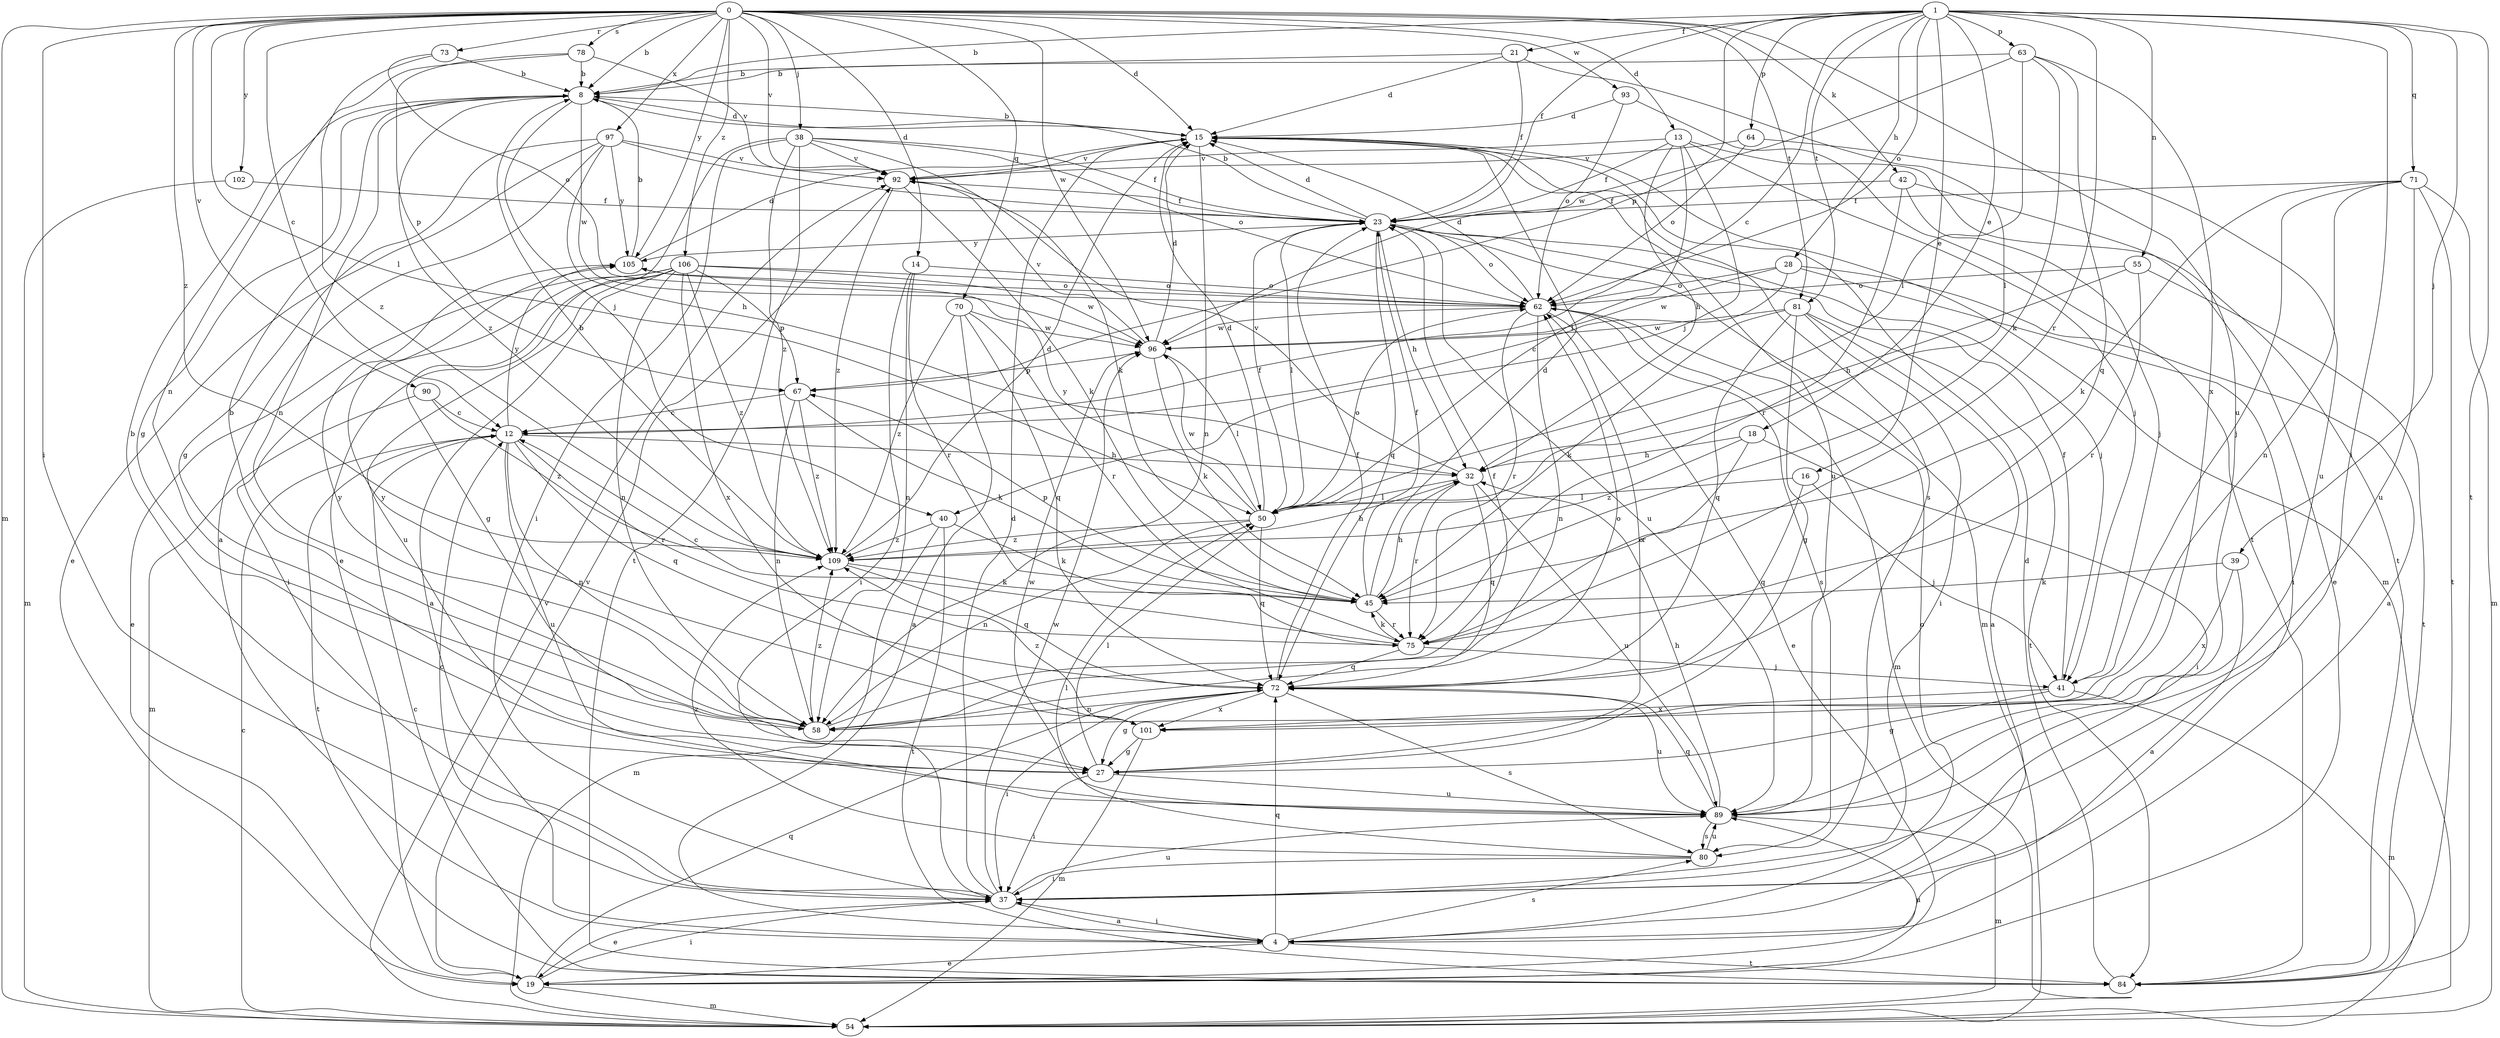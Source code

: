 strict digraph  {
0;
1;
4;
8;
12;
13;
14;
15;
16;
18;
19;
21;
23;
27;
28;
32;
37;
38;
39;
40;
41;
42;
45;
50;
54;
55;
58;
62;
63;
64;
67;
70;
71;
72;
73;
75;
78;
80;
81;
84;
89;
90;
92;
93;
96;
97;
101;
102;
105;
106;
109;
0 -> 8  [label=b];
0 -> 12  [label=c];
0 -> 13  [label=d];
0 -> 14  [label=d];
0 -> 15  [label=d];
0 -> 37  [label=i];
0 -> 38  [label=j];
0 -> 42  [label=k];
0 -> 50  [label=l];
0 -> 54  [label=m];
0 -> 70  [label=q];
0 -> 73  [label=r];
0 -> 78  [label=s];
0 -> 81  [label=t];
0 -> 89  [label=u];
0 -> 90  [label=v];
0 -> 92  [label=v];
0 -> 93  [label=w];
0 -> 96  [label=w];
0 -> 97  [label=x];
0 -> 102  [label=y];
0 -> 105  [label=y];
0 -> 106  [label=z];
0 -> 109  [label=z];
1 -> 8  [label=b];
1 -> 12  [label=c];
1 -> 16  [label=e];
1 -> 18  [label=e];
1 -> 21  [label=f];
1 -> 23  [label=f];
1 -> 28  [label=h];
1 -> 37  [label=i];
1 -> 39  [label=j];
1 -> 55  [label=n];
1 -> 62  [label=o];
1 -> 63  [label=p];
1 -> 64  [label=p];
1 -> 67  [label=p];
1 -> 71  [label=q];
1 -> 75  [label=r];
1 -> 81  [label=t];
1 -> 84  [label=t];
4 -> 19  [label=e];
4 -> 37  [label=i];
4 -> 62  [label=o];
4 -> 72  [label=q];
4 -> 80  [label=s];
4 -> 84  [label=t];
8 -> 15  [label=d];
8 -> 27  [label=g];
8 -> 40  [label=j];
8 -> 58  [label=n];
8 -> 96  [label=w];
8 -> 109  [label=z];
12 -> 32  [label=h];
12 -> 58  [label=n];
12 -> 72  [label=q];
12 -> 75  [label=r];
12 -> 84  [label=t];
12 -> 89  [label=u];
12 -> 105  [label=y];
13 -> 23  [label=f];
13 -> 32  [label=h];
13 -> 40  [label=j];
13 -> 41  [label=j];
13 -> 50  [label=l];
13 -> 84  [label=t];
13 -> 92  [label=v];
14 -> 37  [label=i];
14 -> 58  [label=n];
14 -> 62  [label=o];
14 -> 75  [label=r];
15 -> 8  [label=b];
15 -> 54  [label=m];
15 -> 58  [label=n];
15 -> 80  [label=s];
15 -> 89  [label=u];
15 -> 92  [label=v];
16 -> 41  [label=j];
16 -> 50  [label=l];
16 -> 72  [label=q];
18 -> 32  [label=h];
18 -> 37  [label=i];
18 -> 75  [label=r];
18 -> 109  [label=z];
19 -> 37  [label=i];
19 -> 54  [label=m];
19 -> 72  [label=q];
19 -> 89  [label=u];
19 -> 92  [label=v];
21 -> 8  [label=b];
21 -> 15  [label=d];
21 -> 23  [label=f];
21 -> 50  [label=l];
23 -> 8  [label=b];
23 -> 15  [label=d];
23 -> 32  [label=h];
23 -> 41  [label=j];
23 -> 50  [label=l];
23 -> 54  [label=m];
23 -> 62  [label=o];
23 -> 72  [label=q];
23 -> 89  [label=u];
23 -> 105  [label=y];
27 -> 8  [label=b];
27 -> 37  [label=i];
27 -> 50  [label=l];
27 -> 62  [label=o];
27 -> 89  [label=u];
28 -> 4  [label=a];
28 -> 12  [label=c];
28 -> 37  [label=i];
28 -> 62  [label=o];
28 -> 96  [label=w];
32 -> 50  [label=l];
32 -> 72  [label=q];
32 -> 75  [label=r];
32 -> 89  [label=u];
32 -> 92  [label=v];
37 -> 4  [label=a];
37 -> 12  [label=c];
37 -> 15  [label=d];
37 -> 19  [label=e];
37 -> 89  [label=u];
37 -> 96  [label=w];
38 -> 19  [label=e];
38 -> 23  [label=f];
38 -> 37  [label=i];
38 -> 45  [label=k];
38 -> 62  [label=o];
38 -> 84  [label=t];
38 -> 92  [label=v];
38 -> 109  [label=z];
39 -> 4  [label=a];
39 -> 45  [label=k];
39 -> 101  [label=x];
40 -> 45  [label=k];
40 -> 54  [label=m];
40 -> 84  [label=t];
40 -> 109  [label=z];
41 -> 23  [label=f];
41 -> 27  [label=g];
41 -> 54  [label=m];
41 -> 101  [label=x];
42 -> 19  [label=e];
42 -> 23  [label=f];
42 -> 41  [label=j];
42 -> 75  [label=r];
45 -> 15  [label=d];
45 -> 23  [label=f];
45 -> 32  [label=h];
45 -> 67  [label=p];
45 -> 75  [label=r];
50 -> 15  [label=d];
50 -> 23  [label=f];
50 -> 58  [label=n];
50 -> 62  [label=o];
50 -> 72  [label=q];
50 -> 96  [label=w];
50 -> 105  [label=y];
50 -> 109  [label=z];
54 -> 12  [label=c];
54 -> 92  [label=v];
55 -> 32  [label=h];
55 -> 62  [label=o];
55 -> 75  [label=r];
55 -> 84  [label=t];
58 -> 8  [label=b];
58 -> 23  [label=f];
58 -> 62  [label=o];
58 -> 105  [label=y];
58 -> 109  [label=z];
62 -> 15  [label=d];
62 -> 19  [label=e];
62 -> 54  [label=m];
62 -> 58  [label=n];
62 -> 75  [label=r];
62 -> 80  [label=s];
62 -> 96  [label=w];
63 -> 8  [label=b];
63 -> 45  [label=k];
63 -> 50  [label=l];
63 -> 72  [label=q];
63 -> 96  [label=w];
63 -> 101  [label=x];
64 -> 62  [label=o];
64 -> 89  [label=u];
64 -> 92  [label=v];
67 -> 12  [label=c];
67 -> 45  [label=k];
67 -> 58  [label=n];
67 -> 109  [label=z];
70 -> 4  [label=a];
70 -> 72  [label=q];
70 -> 75  [label=r];
70 -> 96  [label=w];
70 -> 109  [label=z];
71 -> 23  [label=f];
71 -> 41  [label=j];
71 -> 45  [label=k];
71 -> 54  [label=m];
71 -> 58  [label=n];
71 -> 84  [label=t];
71 -> 89  [label=u];
72 -> 23  [label=f];
72 -> 27  [label=g];
72 -> 37  [label=i];
72 -> 58  [label=n];
72 -> 80  [label=s];
72 -> 89  [label=u];
72 -> 101  [label=x];
73 -> 8  [label=b];
73 -> 62  [label=o];
73 -> 109  [label=z];
75 -> 12  [label=c];
75 -> 41  [label=j];
75 -> 45  [label=k];
75 -> 72  [label=q];
78 -> 8  [label=b];
78 -> 58  [label=n];
78 -> 67  [label=p];
78 -> 92  [label=v];
80 -> 37  [label=i];
80 -> 50  [label=l];
80 -> 89  [label=u];
80 -> 109  [label=z];
81 -> 4  [label=a];
81 -> 27  [label=g];
81 -> 37  [label=i];
81 -> 45  [label=k];
81 -> 72  [label=q];
81 -> 84  [label=t];
81 -> 96  [label=w];
84 -> 12  [label=c];
84 -> 15  [label=d];
89 -> 32  [label=h];
89 -> 54  [label=m];
89 -> 72  [label=q];
89 -> 80  [label=s];
89 -> 96  [label=w];
90 -> 12  [label=c];
90 -> 54  [label=m];
90 -> 109  [label=z];
92 -> 23  [label=f];
92 -> 45  [label=k];
92 -> 109  [label=z];
93 -> 15  [label=d];
93 -> 62  [label=o];
93 -> 84  [label=t];
96 -> 15  [label=d];
96 -> 45  [label=k];
96 -> 50  [label=l];
96 -> 67  [label=p];
96 -> 92  [label=v];
97 -> 4  [label=a];
97 -> 19  [label=e];
97 -> 23  [label=f];
97 -> 27  [label=g];
97 -> 32  [label=h];
97 -> 92  [label=v];
97 -> 105  [label=y];
101 -> 27  [label=g];
101 -> 54  [label=m];
101 -> 105  [label=y];
101 -> 109  [label=z];
102 -> 23  [label=f];
102 -> 54  [label=m];
105 -> 8  [label=b];
105 -> 15  [label=d];
105 -> 62  [label=o];
106 -> 4  [label=a];
106 -> 19  [label=e];
106 -> 27  [label=g];
106 -> 37  [label=i];
106 -> 58  [label=n];
106 -> 62  [label=o];
106 -> 67  [label=p];
106 -> 89  [label=u];
106 -> 96  [label=w];
106 -> 101  [label=x];
106 -> 109  [label=z];
109 -> 8  [label=b];
109 -> 15  [label=d];
109 -> 32  [label=h];
109 -> 45  [label=k];
109 -> 72  [label=q];
}
